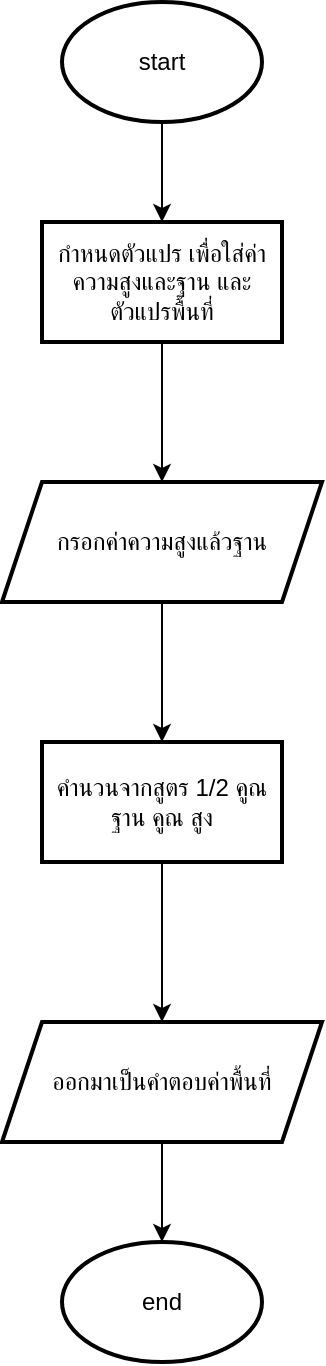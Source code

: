 <mxfile version="24.9.0">
  <diagram name="Page-1" id="hFYbqFYYM-IWJZV0FECP">
    <mxGraphModel dx="965" dy="510" grid="1" gridSize="10" guides="1" tooltips="1" connect="1" arrows="1" fold="1" page="1" pageScale="1" pageWidth="850" pageHeight="1100" math="0" shadow="0">
      <root>
        <mxCell id="0" />
        <mxCell id="1" parent="0" />
        <mxCell id="Ik8ZlOUK2pTwdC3BzMRn-3" value="" style="edgeStyle=orthogonalEdgeStyle;rounded=0;orthogonalLoop=1;jettySize=auto;html=1;" edge="1" parent="1" source="Ik8ZlOUK2pTwdC3BzMRn-1" target="Ik8ZlOUK2pTwdC3BzMRn-2">
          <mxGeometry relative="1" as="geometry" />
        </mxCell>
        <mxCell id="Ik8ZlOUK2pTwdC3BzMRn-1" value="start" style="strokeWidth=2;html=1;shape=mxgraph.flowchart.start_1;whiteSpace=wrap;" vertex="1" parent="1">
          <mxGeometry x="420" y="50" width="100" height="60" as="geometry" />
        </mxCell>
        <mxCell id="Ik8ZlOUK2pTwdC3BzMRn-4" style="edgeStyle=orthogonalEdgeStyle;rounded=0;orthogonalLoop=1;jettySize=auto;html=1;exitX=0.5;exitY=0;exitDx=0;exitDy=0;" edge="1" parent="1" source="Ik8ZlOUK2pTwdC3BzMRn-2">
          <mxGeometry relative="1" as="geometry">
            <mxPoint x="470" y="180" as="targetPoint" />
          </mxGeometry>
        </mxCell>
        <mxCell id="Ik8ZlOUK2pTwdC3BzMRn-6" value="" style="edgeStyle=orthogonalEdgeStyle;rounded=0;orthogonalLoop=1;jettySize=auto;html=1;" edge="1" parent="1" source="Ik8ZlOUK2pTwdC3BzMRn-2" target="Ik8ZlOUK2pTwdC3BzMRn-5">
          <mxGeometry relative="1" as="geometry" />
        </mxCell>
        <mxCell id="Ik8ZlOUK2pTwdC3BzMRn-2" value="กำหนดตัวแปร เพื่อใส่ค่าความสูงและฐาน และตัวแปรพื้นที่" style="whiteSpace=wrap;html=1;strokeWidth=2;" vertex="1" parent="1">
          <mxGeometry x="410" y="160" width="120" height="60" as="geometry" />
        </mxCell>
        <mxCell id="Ik8ZlOUK2pTwdC3BzMRn-8" value="" style="edgeStyle=orthogonalEdgeStyle;rounded=0;orthogonalLoop=1;jettySize=auto;html=1;" edge="1" parent="1" source="Ik8ZlOUK2pTwdC3BzMRn-5" target="Ik8ZlOUK2pTwdC3BzMRn-7">
          <mxGeometry relative="1" as="geometry" />
        </mxCell>
        <mxCell id="Ik8ZlOUK2pTwdC3BzMRn-5" value="กรอกค่าความสูงแล้วฐาน" style="shape=parallelogram;perimeter=parallelogramPerimeter;whiteSpace=wrap;html=1;fixedSize=1;strokeWidth=2;" vertex="1" parent="1">
          <mxGeometry x="390" y="290" width="160" height="60" as="geometry" />
        </mxCell>
        <mxCell id="Ik8ZlOUK2pTwdC3BzMRn-10" value="" style="edgeStyle=orthogonalEdgeStyle;rounded=0;orthogonalLoop=1;jettySize=auto;html=1;" edge="1" parent="1" source="Ik8ZlOUK2pTwdC3BzMRn-7" target="Ik8ZlOUK2pTwdC3BzMRn-9">
          <mxGeometry relative="1" as="geometry" />
        </mxCell>
        <mxCell id="Ik8ZlOUK2pTwdC3BzMRn-7" value="คำนวนจากสูตร 1/2 คูณ ฐาน คูณ สูง" style="whiteSpace=wrap;html=1;strokeWidth=2;" vertex="1" parent="1">
          <mxGeometry x="410" y="420" width="120" height="60" as="geometry" />
        </mxCell>
        <mxCell id="Ik8ZlOUK2pTwdC3BzMRn-12" value="" style="edgeStyle=orthogonalEdgeStyle;rounded=0;orthogonalLoop=1;jettySize=auto;html=1;" edge="1" parent="1" source="Ik8ZlOUK2pTwdC3BzMRn-9" target="Ik8ZlOUK2pTwdC3BzMRn-11">
          <mxGeometry relative="1" as="geometry" />
        </mxCell>
        <mxCell id="Ik8ZlOUK2pTwdC3BzMRn-9" value="ออกมาเป็นคำตอบค่าพื้นที่" style="shape=parallelogram;perimeter=parallelogramPerimeter;whiteSpace=wrap;html=1;fixedSize=1;strokeWidth=2;" vertex="1" parent="1">
          <mxGeometry x="390" y="560" width="160" height="60" as="geometry" />
        </mxCell>
        <mxCell id="Ik8ZlOUK2pTwdC3BzMRn-11" value="end" style="strokeWidth=2;html=1;shape=mxgraph.flowchart.start_1;whiteSpace=wrap;" vertex="1" parent="1">
          <mxGeometry x="420" y="670" width="100" height="60" as="geometry" />
        </mxCell>
      </root>
    </mxGraphModel>
  </diagram>
</mxfile>

